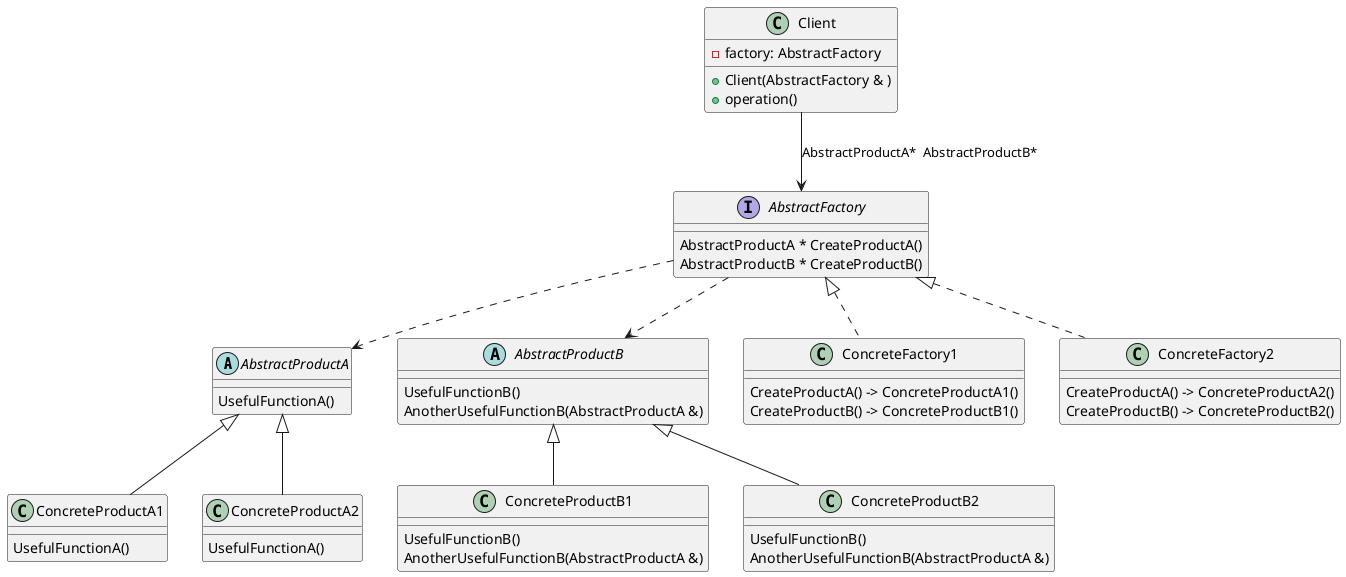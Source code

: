 @startuml

AbstractProductA <|-- ConcreteProductA1
AbstractProductA <|-- ConcreteProductA2

AbstractProductB <|-- ConcreteProductB1
AbstractProductB <|-- ConcreteProductB2


abstract AbstractProductA{
  UsefulFunctionA()
}

abstract AbstractProductB{
  UsefulFunctionB()
  AnotherUsefulFunctionB(AbstractProductA &)
}

ConcreteProductA1 : UsefulFunctionA()
ConcreteProductA2 : UsefulFunctionA()

ConcreteProductB1 : UsefulFunctionB()
ConcreteProductB1 : AnotherUsefulFunctionB(AbstractProductA &)

ConcreteProductB2 : UsefulFunctionB()
ConcreteProductB2 : AnotherUsefulFunctionB(AbstractProductA &)

AbstractFactory <|.. ConcreteFactory1
AbstractFactory <|.. ConcreteFactory2
AbstractFactory ..> AbstractProductA
AbstractFactory ..> AbstractProductB

interface AbstractFactory{
  AbstractProductA * CreateProductA()
  AbstractProductB * CreateProductB()
}
ConcreteFactory1 : CreateProductA() -> ConcreteProductA1()
ConcreteFactory1 : CreateProductB() -> ConcreteProductB1()

ConcreteFactory2 : CreateProductA() -> ConcreteProductA2()
ConcreteFactory2 : CreateProductB() -> ConcreteProductB2()


Client -down-> AbstractFactory: AbstractProductA*  AbstractProductB*

class Client{
    - factory: AbstractFactory
    + Client(AbstractFactory & )
    + operation()

}

@enduml
